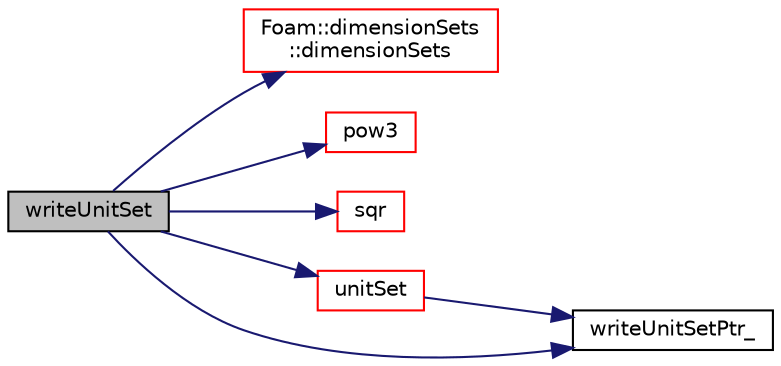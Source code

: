 digraph "writeUnitSet"
{
  bgcolor="transparent";
  edge [fontname="Helvetica",fontsize="10",labelfontname="Helvetica",labelfontsize="10"];
  node [fontname="Helvetica",fontsize="10",shape=record];
  rankdir="LR";
  Node1 [label="writeUnitSet",height=0.2,width=0.4,color="black", fillcolor="grey75", style="filled", fontcolor="black"];
  Node1 -> Node2 [color="midnightblue",fontsize="10",style="solid",fontname="Helvetica"];
  Node2 [label="Foam::dimensionSets\l::dimensionSets",height=0.2,width=0.4,color="red",URL="$a00535.html#aaa671062334e15ed053ecb805ee762f7",tooltip="Construct from all units and set of units to use for inversion. "];
  Node1 -> Node3 [color="midnightblue",fontsize="10",style="solid",fontname="Helvetica"];
  Node3 [label="pow3",height=0.2,width=0.4,color="red",URL="$a10733.html#a2e8f5d970ee4fb466536c3c46bae91fe"];
  Node1 -> Node4 [color="midnightblue",fontsize="10",style="solid",fontname="Helvetica"];
  Node4 [label="sqr",height=0.2,width=0.4,color="red",URL="$a10733.html#a277dc11c581d53826ab5090b08f3b17b"];
  Node1 -> Node5 [color="midnightblue",fontsize="10",style="solid",fontname="Helvetica"];
  Node5 [label="unitSet",height=0.2,width=0.4,color="red",URL="$a10733.html#ab291fd4325ded310ef6d2212e126b39e",tooltip="Set of all dimensions. "];
  Node5 -> Node6 [color="midnightblue",fontsize="10",style="solid",fontname="Helvetica"];
  Node6 [label="writeUnitSetPtr_",height=0.2,width=0.4,color="black",URL="$a10733.html#a80ed410ea87e1fa271d37dc158145a7b"];
  Node1 -> Node6 [color="midnightblue",fontsize="10",style="solid",fontname="Helvetica"];
}
